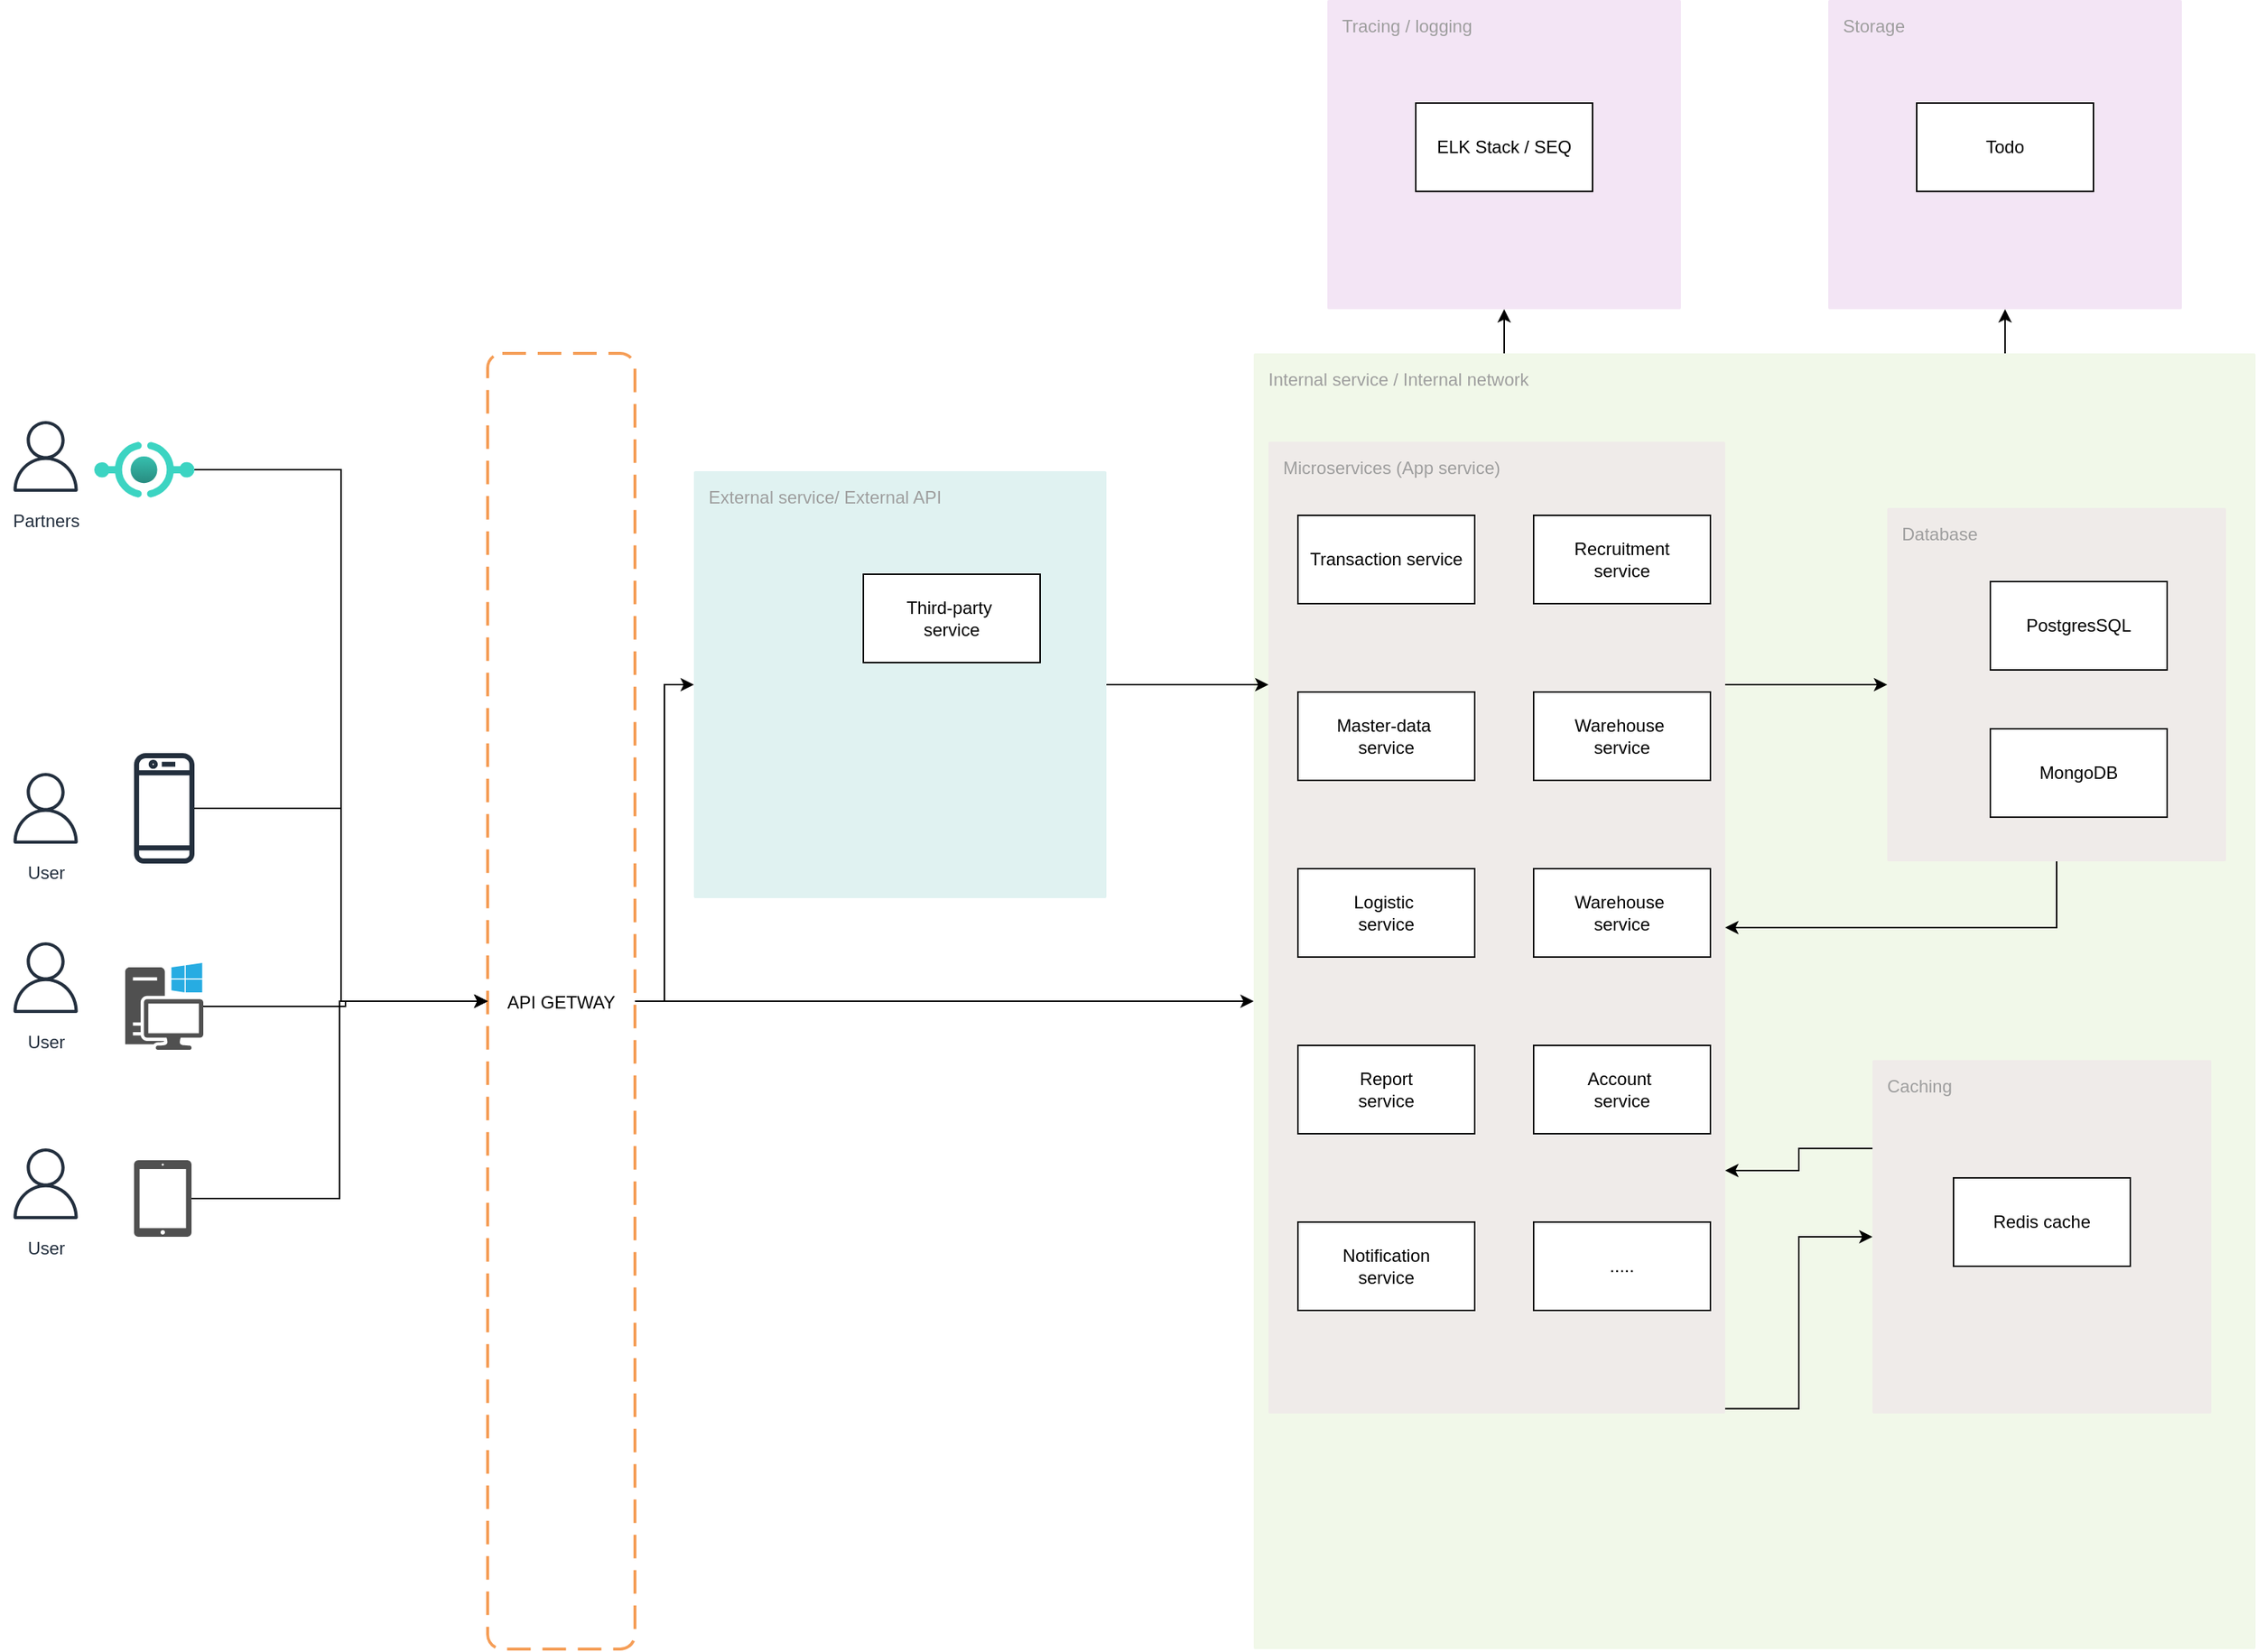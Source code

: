 <mxfile version="24.8.4">
  <diagram id="R2lEEEUBdFMjLlhIrx00" name="Page-1">
    <mxGraphModel dx="1589" dy="1984" grid="1" gridSize="10" guides="1" tooltips="1" connect="1" arrows="1" fold="1" page="1" pageScale="1" pageWidth="850" pageHeight="1100" math="0" shadow="0" extFonts="Permanent Marker^https://fonts.googleapis.com/css?family=Permanent+Marker">
      <root>
        <mxCell id="0" />
        <mxCell id="1" parent="0" />
        <mxCell id="jmSlWFZychz08hpazryL-17" value="External service/ External API" style="sketch=0;points=[[0,0,0],[0.25,0,0],[0.5,0,0],[0.75,0,0],[1,0,0],[1,0.25,0],[1,0.5,0],[1,0.75,0],[1,1,0],[0.75,1,0],[0.5,1,0],[0.25,1,0],[0,1,0],[0,0.75,0],[0,0.5,0],[0,0.25,0]];rounded=1;absoluteArcSize=1;arcSize=2;html=1;strokeColor=none;gradientColor=none;shadow=0;dashed=0;fontSize=12;fontColor=#9E9E9E;align=left;verticalAlign=top;spacing=10;spacingTop=-4;whiteSpace=wrap;fillColor=#E0F2F1;" vertex="1" parent="1">
          <mxGeometry x="500" y="240" width="280" height="290" as="geometry" />
        </mxCell>
        <mxCell id="jmSlWFZychz08hpazryL-18" value="Third-party&amp;nbsp;&lt;div&gt;&lt;span style=&quot;background-color: initial;&quot;&gt;service&lt;/span&gt;&lt;/div&gt;" style="rounded=0;whiteSpace=wrap;html=1;" vertex="1" parent="1">
          <mxGeometry x="615" y="310" width="120" height="60" as="geometry" />
        </mxCell>
        <mxCell id="jmSlWFZychz08hpazryL-19" value="Internal service / Internal network" style="sketch=0;points=[[0,0,0],[0.25,0,0],[0.5,0,0],[0.75,0,0],[1,0,0],[1,0.25,0],[1,0.5,0],[1,0.75,0],[1,1,0],[0.75,1,0],[0.5,1,0],[0.25,1,0],[0,1,0],[0,0.75,0],[0,0.5,0],[0,0.25,0]];rounded=1;absoluteArcSize=1;arcSize=2;html=1;strokeColor=none;gradientColor=none;shadow=0;dashed=0;fontSize=12;fontColor=#9E9E9E;align=left;verticalAlign=top;spacing=10;spacingTop=-4;whiteSpace=wrap;fillColor=#F1F8E9;" vertex="1" parent="1">
          <mxGeometry x="880" y="160" width="680" height="880" as="geometry" />
        </mxCell>
        <mxCell id="jmSlWFZychz08hpazryL-79" style="edgeStyle=orthogonalEdgeStyle;rounded=0;orthogonalLoop=1;jettySize=auto;html=1;exitX=0.977;exitY=0.995;exitDx=0;exitDy=0;exitPerimeter=0;" edge="1" parent="1" source="jmSlWFZychz08hpazryL-20" target="jmSlWFZychz08hpazryL-46">
          <mxGeometry relative="1" as="geometry" />
        </mxCell>
        <mxCell id="jmSlWFZychz08hpazryL-20" value="Microservices (App service)" style="sketch=0;points=[[0,0,0],[0.25,0,0],[0.5,0,0],[0.75,0,0],[1,0,0],[1,0.25,0],[1,0.5,0],[1,0.75,0],[1,1,0],[0.75,1,0],[0.5,1,0],[0.25,1,0],[0,1,0],[0,0.75,0],[0,0.5,0],[0,0.25,0]];rounded=1;absoluteArcSize=1;arcSize=2;html=1;strokeColor=none;gradientColor=none;shadow=0;dashed=0;fontSize=12;fontColor=#9E9E9E;align=left;verticalAlign=top;spacing=10;spacingTop=-4;whiteSpace=wrap;fillColor=#EFEBE9;" vertex="1" parent="1">
          <mxGeometry x="890" y="220" width="310" height="660" as="geometry" />
        </mxCell>
        <mxCell id="jmSlWFZychz08hpazryL-21" value="Database" style="sketch=0;points=[[0,0,0],[0.25,0,0],[0.5,0,0],[0.75,0,0],[1,0,0],[1,0.25,0],[1,0.5,0],[1,0.75,0],[1,1,0],[0.75,1,0],[0.5,1,0],[0.25,1,0],[0,1,0],[0,0.75,0],[0,0.5,0],[0,0.25,0]];rounded=1;absoluteArcSize=1;arcSize=2;html=1;strokeColor=none;gradientColor=none;shadow=0;dashed=0;fontSize=12;fontColor=#9E9E9E;align=left;verticalAlign=top;spacing=10;spacingTop=-4;whiteSpace=wrap;fillColor=#EFEBE9;" vertex="1" parent="1">
          <mxGeometry x="1310" y="265" width="230" height="240" as="geometry" />
        </mxCell>
        <mxCell id="jmSlWFZychz08hpazryL-22" value="Transaction service" style="rounded=0;whiteSpace=wrap;html=1;" vertex="1" parent="1">
          <mxGeometry x="910" y="270" width="120" height="60" as="geometry" />
        </mxCell>
        <mxCell id="jmSlWFZychz08hpazryL-23" value="Logistic&amp;nbsp;&lt;div&gt;&lt;span style=&quot;background-color: initial;&quot;&gt;service&lt;/span&gt;&lt;/div&gt;" style="rounded=0;whiteSpace=wrap;html=1;" vertex="1" parent="1">
          <mxGeometry x="910" y="510" width="120" height="60" as="geometry" />
        </mxCell>
        <mxCell id="jmSlWFZychz08hpazryL-24" value="Report&lt;div&gt;&lt;span style=&quot;background-color: initial;&quot;&gt;service&lt;/span&gt;&lt;/div&gt;" style="rounded=0;whiteSpace=wrap;html=1;" vertex="1" parent="1">
          <mxGeometry x="910" y="630" width="120" height="60" as="geometry" />
        </mxCell>
        <mxCell id="jmSlWFZychz08hpazryL-25" value="Notification&lt;div&gt;&lt;span style=&quot;background-color: initial;&quot;&gt;service&lt;/span&gt;&lt;/div&gt;" style="rounded=0;whiteSpace=wrap;html=1;" vertex="1" parent="1">
          <mxGeometry x="910" y="750" width="120" height="60" as="geometry" />
        </mxCell>
        <mxCell id="jmSlWFZychz08hpazryL-26" value="Recruitment&lt;div&gt;&lt;span style=&quot;background-color: initial;&quot;&gt;service&lt;/span&gt;&lt;/div&gt;" style="rounded=0;whiteSpace=wrap;html=1;" vertex="1" parent="1">
          <mxGeometry x="1070" y="270" width="120" height="60" as="geometry" />
        </mxCell>
        <mxCell id="jmSlWFZychz08hpazryL-27" value="Warehouse&amp;nbsp;&lt;div&gt;&lt;span style=&quot;background-color: initial;&quot;&gt;service&lt;/span&gt;&lt;/div&gt;" style="rounded=0;whiteSpace=wrap;html=1;" vertex="1" parent="1">
          <mxGeometry x="1070" y="390" width="120" height="60" as="geometry" />
        </mxCell>
        <mxCell id="jmSlWFZychz08hpazryL-28" value="Warehouse&amp;nbsp;&lt;div&gt;&lt;span style=&quot;background-color: initial;&quot;&gt;service&lt;/span&gt;&lt;/div&gt;" style="rounded=0;whiteSpace=wrap;html=1;" vertex="1" parent="1">
          <mxGeometry x="1070" y="510" width="120" height="60" as="geometry" />
        </mxCell>
        <mxCell id="jmSlWFZychz08hpazryL-29" value="Master-data&amp;nbsp;&lt;div&gt;&lt;span style=&quot;background-color: initial;&quot;&gt;service&lt;/span&gt;&lt;/div&gt;" style="rounded=0;whiteSpace=wrap;html=1;" vertex="1" parent="1">
          <mxGeometry x="910" y="390" width="120" height="60" as="geometry" />
        </mxCell>
        <mxCell id="jmSlWFZychz08hpazryL-30" value="PostgresSQL" style="rounded=0;whiteSpace=wrap;html=1;" vertex="1" parent="1">
          <mxGeometry x="1380" y="315" width="120" height="60" as="geometry" />
        </mxCell>
        <mxCell id="jmSlWFZychz08hpazryL-31" value="MongoDB" style="rounded=0;whiteSpace=wrap;html=1;" vertex="1" parent="1">
          <mxGeometry x="1380" y="415" width="120" height="60" as="geometry" />
        </mxCell>
        <mxCell id="jmSlWFZychz08hpazryL-33" value="Tracing / logging" style="sketch=0;points=[[0,0,0],[0.25,0,0],[0.5,0,0],[0.75,0,0],[1,0,0],[1,0.25,0],[1,0.5,0],[1,0.75,0],[1,1,0],[0.75,1,0],[0.5,1,0],[0.25,1,0],[0,1,0],[0,0.75,0],[0,0.5,0],[0,0.25,0]];rounded=1;absoluteArcSize=1;arcSize=2;html=1;strokeColor=none;gradientColor=none;shadow=0;dashed=0;fontSize=12;fontColor=#9E9E9E;align=left;verticalAlign=top;spacing=10;spacingTop=-4;whiteSpace=wrap;fillColor=#F3E5F5;" vertex="1" parent="1">
          <mxGeometry x="930" y="-80" width="240" height="210" as="geometry" />
        </mxCell>
        <mxCell id="jmSlWFZychz08hpazryL-34" value="ELK Stack / SEQ" style="rounded=0;whiteSpace=wrap;html=1;" vertex="1" parent="1">
          <mxGeometry x="990" y="-10" width="120" height="60" as="geometry" />
        </mxCell>
        <mxCell id="jmSlWFZychz08hpazryL-36" style="edgeStyle=orthogonalEdgeStyle;rounded=0;orthogonalLoop=1;jettySize=auto;html=1;exitX=0.25;exitY=0;exitDx=0;exitDy=0;exitPerimeter=0;" edge="1" parent="1" source="jmSlWFZychz08hpazryL-19" target="jmSlWFZychz08hpazryL-33">
          <mxGeometry relative="1" as="geometry" />
        </mxCell>
        <mxCell id="jmSlWFZychz08hpazryL-37" style="edgeStyle=orthogonalEdgeStyle;rounded=0;orthogonalLoop=1;jettySize=auto;html=1;exitX=1;exitY=0.5;exitDx=0;exitDy=0;exitPerimeter=0;entryX=0;entryY=0.25;entryDx=0;entryDy=0;entryPerimeter=0;" edge="1" parent="1" source="jmSlWFZychz08hpazryL-17" target="jmSlWFZychz08hpazryL-20">
          <mxGeometry relative="1" as="geometry" />
        </mxCell>
        <mxCell id="jmSlWFZychz08hpazryL-38" style="edgeStyle=orthogonalEdgeStyle;rounded=0;orthogonalLoop=1;jettySize=auto;html=1;exitX=1;exitY=0.25;exitDx=0;exitDy=0;exitPerimeter=0;entryX=0;entryY=0.5;entryDx=0;entryDy=0;entryPerimeter=0;" edge="1" parent="1" source="jmSlWFZychz08hpazryL-20" target="jmSlWFZychz08hpazryL-21">
          <mxGeometry relative="1" as="geometry" />
        </mxCell>
        <mxCell id="jmSlWFZychz08hpazryL-41" style="edgeStyle=orthogonalEdgeStyle;rounded=0;orthogonalLoop=1;jettySize=auto;html=1;exitX=0.5;exitY=1;exitDx=0;exitDy=0;exitPerimeter=0;entryX=1;entryY=0.5;entryDx=0;entryDy=0;entryPerimeter=0;" edge="1" parent="1" source="jmSlWFZychz08hpazryL-21" target="jmSlWFZychz08hpazryL-20">
          <mxGeometry relative="1" as="geometry" />
        </mxCell>
        <mxCell id="jmSlWFZychz08hpazryL-42" value="Account&amp;nbsp;&lt;div&gt;&lt;span style=&quot;background-color: initial;&quot;&gt;service&lt;/span&gt;&lt;/div&gt;" style="rounded=0;whiteSpace=wrap;html=1;" vertex="1" parent="1">
          <mxGeometry x="1070" y="630" width="120" height="60" as="geometry" />
        </mxCell>
        <mxCell id="jmSlWFZychz08hpazryL-43" value="....." style="rounded=0;whiteSpace=wrap;html=1;" vertex="1" parent="1">
          <mxGeometry x="1070" y="750" width="120" height="60" as="geometry" />
        </mxCell>
        <mxCell id="jmSlWFZychz08hpazryL-70" style="edgeStyle=orthogonalEdgeStyle;rounded=0;orthogonalLoop=1;jettySize=auto;html=1;exitX=1;exitY=0.5;exitDx=0;exitDy=0;" edge="1" parent="1" source="jmSlWFZychz08hpazryL-44" target="jmSlWFZychz08hpazryL-17">
          <mxGeometry relative="1" as="geometry" />
        </mxCell>
        <mxCell id="jmSlWFZychz08hpazryL-44" value="API GETWAY" style="rounded=1;arcSize=10;dashed=1;strokeColor=#F59D56;fillColor=none;gradientColor=none;dashPattern=8 4;strokeWidth=2;" vertex="1" parent="1">
          <mxGeometry x="360" y="160" width="100" height="880" as="geometry" />
        </mxCell>
        <mxCell id="jmSlWFZychz08hpazryL-46" value="Caching" style="sketch=0;points=[[0,0,0],[0.25,0,0],[0.5,0,0],[0.75,0,0],[1,0,0],[1,0.25,0],[1,0.5,0],[1,0.75,0],[1,1,0],[0.75,1,0],[0.5,1,0],[0.25,1,0],[0,1,0],[0,0.75,0],[0,0.5,0],[0,0.25,0]];rounded=1;absoluteArcSize=1;arcSize=2;html=1;strokeColor=none;gradientColor=none;shadow=0;dashed=0;fontSize=12;fontColor=#9E9E9E;align=left;verticalAlign=top;spacing=10;spacingTop=-4;whiteSpace=wrap;fillColor=#EFEBE9;" vertex="1" parent="1">
          <mxGeometry x="1300" y="640" width="230" height="240" as="geometry" />
        </mxCell>
        <mxCell id="jmSlWFZychz08hpazryL-47" value="Redis cache" style="rounded=0;whiteSpace=wrap;html=1;" vertex="1" parent="1">
          <mxGeometry x="1355" y="720" width="120" height="60" as="geometry" />
        </mxCell>
        <mxCell id="jmSlWFZychz08hpazryL-52" value="User" style="sketch=0;outlineConnect=0;fontColor=#232F3E;gradientColor=none;strokeColor=#232F3E;fillColor=#ffffff;dashed=0;verticalLabelPosition=bottom;verticalAlign=top;align=center;html=1;fontSize=12;fontStyle=0;aspect=fixed;shape=mxgraph.aws4.resourceIcon;resIcon=mxgraph.aws4.user;" vertex="1" parent="1">
          <mxGeometry x="30" y="439" width="60" height="60" as="geometry" />
        </mxCell>
        <mxCell id="jmSlWFZychz08hpazryL-53" value="User" style="sketch=0;outlineConnect=0;fontColor=#232F3E;gradientColor=none;strokeColor=#232F3E;fillColor=#ffffff;dashed=0;verticalLabelPosition=bottom;verticalAlign=top;align=center;html=1;fontSize=12;fontStyle=0;aspect=fixed;shape=mxgraph.aws4.resourceIcon;resIcon=mxgraph.aws4.user;" vertex="1" parent="1">
          <mxGeometry x="30" y="554" width="60" height="60" as="geometry" />
        </mxCell>
        <mxCell id="jmSlWFZychz08hpazryL-54" value="User" style="sketch=0;outlineConnect=0;fontColor=#232F3E;gradientColor=none;strokeColor=#232F3E;fillColor=#ffffff;dashed=0;verticalLabelPosition=bottom;verticalAlign=top;align=center;html=1;fontSize=12;fontStyle=0;aspect=fixed;shape=mxgraph.aws4.resourceIcon;resIcon=mxgraph.aws4.user;" vertex="1" parent="1">
          <mxGeometry x="30" y="694" width="60" height="60" as="geometry" />
        </mxCell>
        <mxCell id="jmSlWFZychz08hpazryL-65" value="" style="edgeStyle=orthogonalEdgeStyle;rounded=0;orthogonalLoop=1;jettySize=auto;html=1;entryX=0;entryY=0.5;entryDx=0;entryDy=0;" edge="1" parent="1" source="jmSlWFZychz08hpazryL-60" target="jmSlWFZychz08hpazryL-44">
          <mxGeometry relative="1" as="geometry">
            <mxPoint x="151.5" y="285" as="targetPoint" />
          </mxGeometry>
        </mxCell>
        <mxCell id="jmSlWFZychz08hpazryL-60" value="" style="sketch=0;outlineConnect=0;fontColor=#232F3E;gradientColor=none;fillColor=#232F3D;strokeColor=none;dashed=0;verticalLabelPosition=bottom;verticalAlign=top;align=center;html=1;fontSize=12;fontStyle=0;aspect=fixed;pointerEvents=1;shape=mxgraph.aws4.mobile_client;" vertex="1" parent="1">
          <mxGeometry x="120" y="430" width="41" height="78" as="geometry" />
        </mxCell>
        <mxCell id="jmSlWFZychz08hpazryL-67" value="" style="edgeStyle=orthogonalEdgeStyle;rounded=0;orthogonalLoop=1;jettySize=auto;html=1;entryX=0;entryY=0.5;entryDx=0;entryDy=0;" edge="1" parent="1" source="jmSlWFZychz08hpazryL-61" target="jmSlWFZychz08hpazryL-44">
          <mxGeometry relative="1" as="geometry">
            <mxPoint x="163.5" y="419.5" as="targetPoint" />
          </mxGeometry>
        </mxCell>
        <mxCell id="jmSlWFZychz08hpazryL-61" value="" style="sketch=0;pointerEvents=1;shadow=0;dashed=0;html=1;strokeColor=none;fillColor=#505050;labelPosition=center;verticalLabelPosition=bottom;verticalAlign=top;outlineConnect=0;align=center;shape=mxgraph.office.devices.workstation_pc;" vertex="1" parent="1">
          <mxGeometry x="114" y="574" width="53" height="59" as="geometry" />
        </mxCell>
        <mxCell id="jmSlWFZychz08hpazryL-69" value="" style="edgeStyle=orthogonalEdgeStyle;rounded=0;orthogonalLoop=1;jettySize=auto;html=1;entryX=0;entryY=0.5;entryDx=0;entryDy=0;" edge="1" parent="1" source="jmSlWFZychz08hpazryL-63" target="jmSlWFZychz08hpazryL-44">
          <mxGeometry relative="1" as="geometry">
            <mxPoint x="148.5" y="550" as="targetPoint" />
          </mxGeometry>
        </mxCell>
        <mxCell id="jmSlWFZychz08hpazryL-63" value="" style="sketch=0;pointerEvents=1;shadow=0;dashed=0;html=1;strokeColor=none;fillColor=#505050;labelPosition=center;verticalLabelPosition=bottom;verticalAlign=top;outlineConnect=0;align=center;shape=mxgraph.office.devices.tablet_ipad;" vertex="1" parent="1">
          <mxGeometry x="120" y="708" width="39" height="52" as="geometry" />
        </mxCell>
        <mxCell id="jmSlWFZychz08hpazryL-71" style="edgeStyle=orthogonalEdgeStyle;rounded=0;orthogonalLoop=1;jettySize=auto;html=1;exitX=1;exitY=0.5;exitDx=0;exitDy=0;entryX=0;entryY=0.5;entryDx=0;entryDy=0;entryPerimeter=0;" edge="1" parent="1" source="jmSlWFZychz08hpazryL-44" target="jmSlWFZychz08hpazryL-19">
          <mxGeometry relative="1" as="geometry" />
        </mxCell>
        <mxCell id="jmSlWFZychz08hpazryL-72" value="Partners" style="sketch=0;outlineConnect=0;fontColor=#232F3E;gradientColor=none;strokeColor=#232F3E;fillColor=#ffffff;dashed=0;verticalLabelPosition=bottom;verticalAlign=top;align=center;html=1;fontSize=12;fontStyle=0;aspect=fixed;shape=mxgraph.aws4.resourceIcon;resIcon=mxgraph.aws4.user;" vertex="1" parent="1">
          <mxGeometry x="30" y="200" width="60" height="60" as="geometry" />
        </mxCell>
        <mxCell id="jmSlWFZychz08hpazryL-78" value="" style="edgeStyle=orthogonalEdgeStyle;rounded=0;orthogonalLoop=1;jettySize=auto;html=1;entryX=0;entryY=0.5;entryDx=0;entryDy=0;" edge="1" parent="1" source="jmSlWFZychz08hpazryL-76" target="jmSlWFZychz08hpazryL-44">
          <mxGeometry relative="1" as="geometry">
            <mxPoint x="247.5" y="239" as="targetPoint" />
          </mxGeometry>
        </mxCell>
        <mxCell id="jmSlWFZychz08hpazryL-76" value="" style="image;aspect=fixed;html=1;points=[];align=center;fontSize=12;image=img/lib/azure2/other/API_Proxy.svg;" vertex="1" parent="1">
          <mxGeometry x="93" y="220" width="68" height="38" as="geometry" />
        </mxCell>
        <mxCell id="jmSlWFZychz08hpazryL-80" style="edgeStyle=orthogonalEdgeStyle;rounded=0;orthogonalLoop=1;jettySize=auto;html=1;exitX=0;exitY=0.25;exitDx=0;exitDy=0;exitPerimeter=0;entryX=1;entryY=0.75;entryDx=0;entryDy=0;entryPerimeter=0;" edge="1" parent="1" source="jmSlWFZychz08hpazryL-46" target="jmSlWFZychz08hpazryL-20">
          <mxGeometry relative="1" as="geometry" />
        </mxCell>
        <mxCell id="jmSlWFZychz08hpazryL-82" value="Storage" style="sketch=0;points=[[0,0,0],[0.25,0,0],[0.5,0,0],[0.75,0,0],[1,0,0],[1,0.25,0],[1,0.5,0],[1,0.75,0],[1,1,0],[0.75,1,0],[0.5,1,0],[0.25,1,0],[0,1,0],[0,0.75,0],[0,0.5,0],[0,0.25,0]];rounded=1;absoluteArcSize=1;arcSize=2;html=1;strokeColor=none;gradientColor=none;shadow=0;dashed=0;fontSize=12;fontColor=#9E9E9E;align=left;verticalAlign=top;spacing=10;spacingTop=-4;whiteSpace=wrap;fillColor=#F3E5F5;" vertex="1" parent="1">
          <mxGeometry x="1270" y="-80" width="240" height="210" as="geometry" />
        </mxCell>
        <mxCell id="jmSlWFZychz08hpazryL-83" value="Todo" style="rounded=0;whiteSpace=wrap;html=1;" vertex="1" parent="1">
          <mxGeometry x="1330" y="-10" width="120" height="60" as="geometry" />
        </mxCell>
        <mxCell id="jmSlWFZychz08hpazryL-84" style="edgeStyle=orthogonalEdgeStyle;rounded=0;orthogonalLoop=1;jettySize=auto;html=1;exitX=0.75;exitY=0;exitDx=0;exitDy=0;exitPerimeter=0;entryX=0.5;entryY=1;entryDx=0;entryDy=0;entryPerimeter=0;" edge="1" parent="1" source="jmSlWFZychz08hpazryL-19" target="jmSlWFZychz08hpazryL-82">
          <mxGeometry relative="1" as="geometry" />
        </mxCell>
      </root>
    </mxGraphModel>
  </diagram>
</mxfile>
